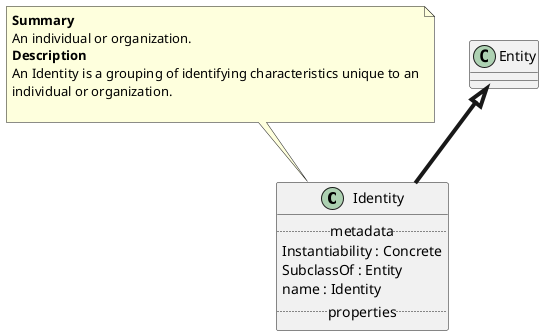 @startuml
class Identity {
.. metadata ..
    Instantiability : Concrete
    SubclassOf : Entity
    name : Identity
.. properties ..
}
note top of Identity
<b>Summary</b>
An individual or organization.
<b>Description</b>
An Identity is a grouping of identifying characteristics unique to an
individual or organization.

end note
"Entity" <|-[thickness=4]- "Identity"
@enduml
